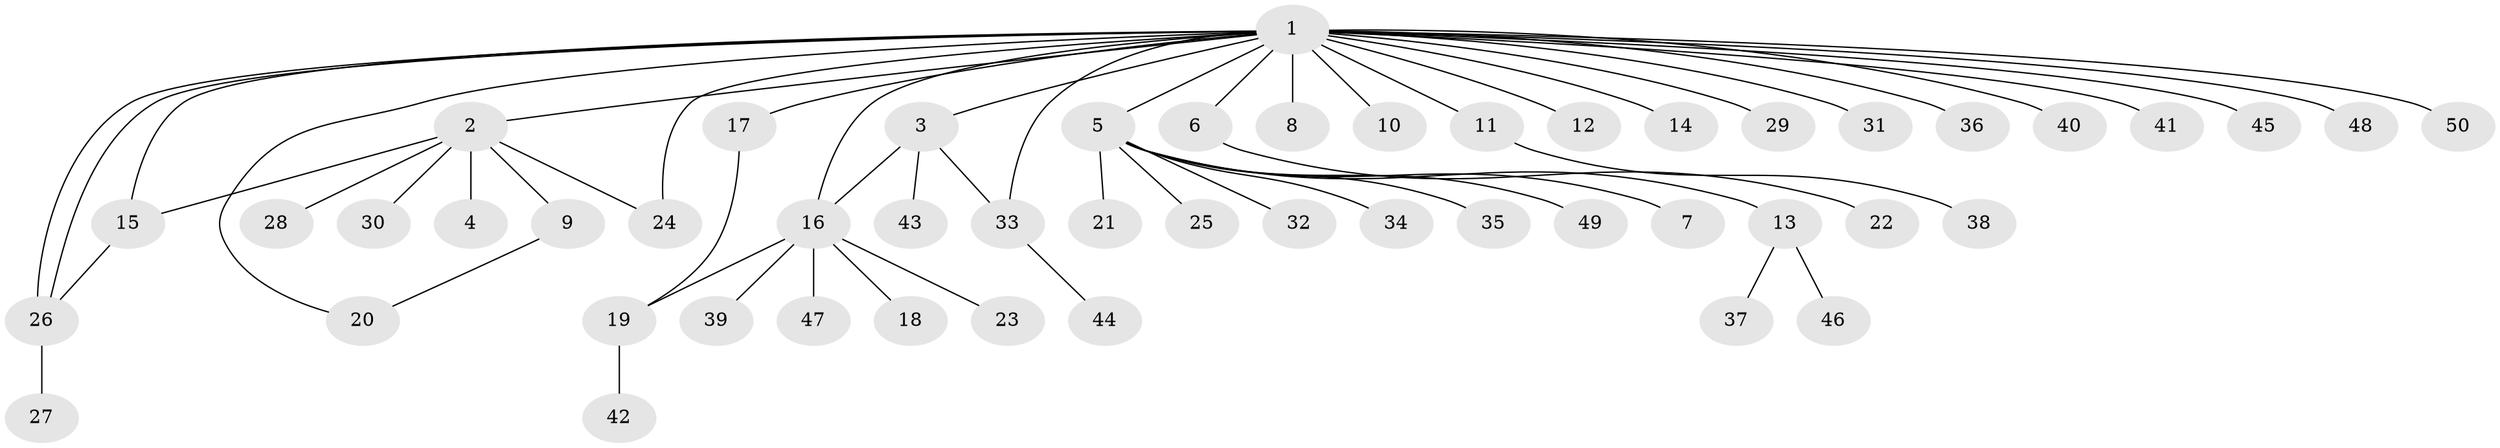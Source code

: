 // Generated by graph-tools (version 1.1) at 2025/14/03/09/25 04:14:45]
// undirected, 50 vertices, 57 edges
graph export_dot {
graph [start="1"]
  node [color=gray90,style=filled];
  1;
  2;
  3;
  4;
  5;
  6;
  7;
  8;
  9;
  10;
  11;
  12;
  13;
  14;
  15;
  16;
  17;
  18;
  19;
  20;
  21;
  22;
  23;
  24;
  25;
  26;
  27;
  28;
  29;
  30;
  31;
  32;
  33;
  34;
  35;
  36;
  37;
  38;
  39;
  40;
  41;
  42;
  43;
  44;
  45;
  46;
  47;
  48;
  49;
  50;
  1 -- 2;
  1 -- 3;
  1 -- 5;
  1 -- 6;
  1 -- 8;
  1 -- 10;
  1 -- 11;
  1 -- 12;
  1 -- 14;
  1 -- 15;
  1 -- 16;
  1 -- 17;
  1 -- 20;
  1 -- 24;
  1 -- 26;
  1 -- 26;
  1 -- 29;
  1 -- 31;
  1 -- 33;
  1 -- 36;
  1 -- 40;
  1 -- 41;
  1 -- 45;
  1 -- 48;
  1 -- 50;
  2 -- 4;
  2 -- 9;
  2 -- 15;
  2 -- 24;
  2 -- 28;
  2 -- 30;
  3 -- 16;
  3 -- 33;
  3 -- 43;
  5 -- 7;
  5 -- 13;
  5 -- 21;
  5 -- 25;
  5 -- 32;
  5 -- 34;
  5 -- 35;
  5 -- 49;
  6 -- 22;
  9 -- 20;
  11 -- 38;
  13 -- 37;
  13 -- 46;
  15 -- 26;
  16 -- 18;
  16 -- 19;
  16 -- 23;
  16 -- 39;
  16 -- 47;
  17 -- 19;
  19 -- 42;
  26 -- 27;
  33 -- 44;
}
